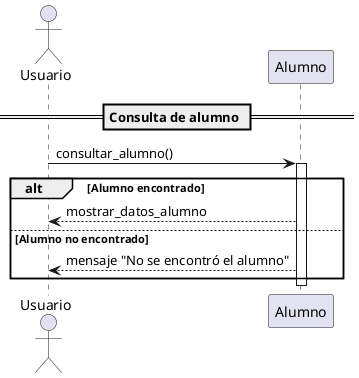 @startuml
actor Usuario

participant "Alumno" as A

== Consulta de alumno ==
Usuario -> A : consultar_alumno()
activate A
alt Alumno encontrado
    A --> Usuario : mostrar_datos_alumno
else Alumno no encontrado
    A --> Usuario : mensaje "No se encontró el alumno"
end
deactivate A
@enduml
